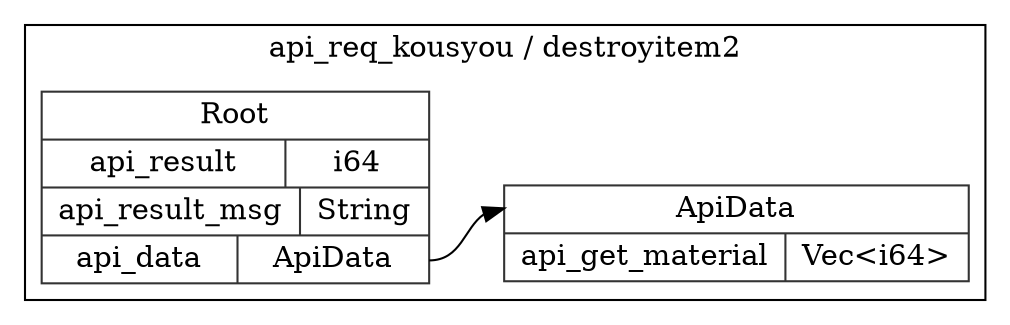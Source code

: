 digraph {
  rankdir=LR;
  subgraph cluster_0 {
    label="api_req_kousyou / destroyitem2";
    node [style="filled", color=white, style="solid", color=gray20];
    api_req_kousyou__destroyitem2__ApiData [label="<ApiData> ApiData  | { api_get_material | <api_get_material> Vec\<i64\> }", shape=record];
    api_req_kousyou__destroyitem2__Root [label="<Root> Root  | { api_result | <api_result> i64 } | { api_result_msg | <api_result_msg> String } | { api_data | <api_data> ApiData }", shape=record];
    api_req_kousyou__destroyitem2__Root:api_data:e -> api_req_kousyou__destroyitem2__ApiData:ApiData:w;
  }
}
